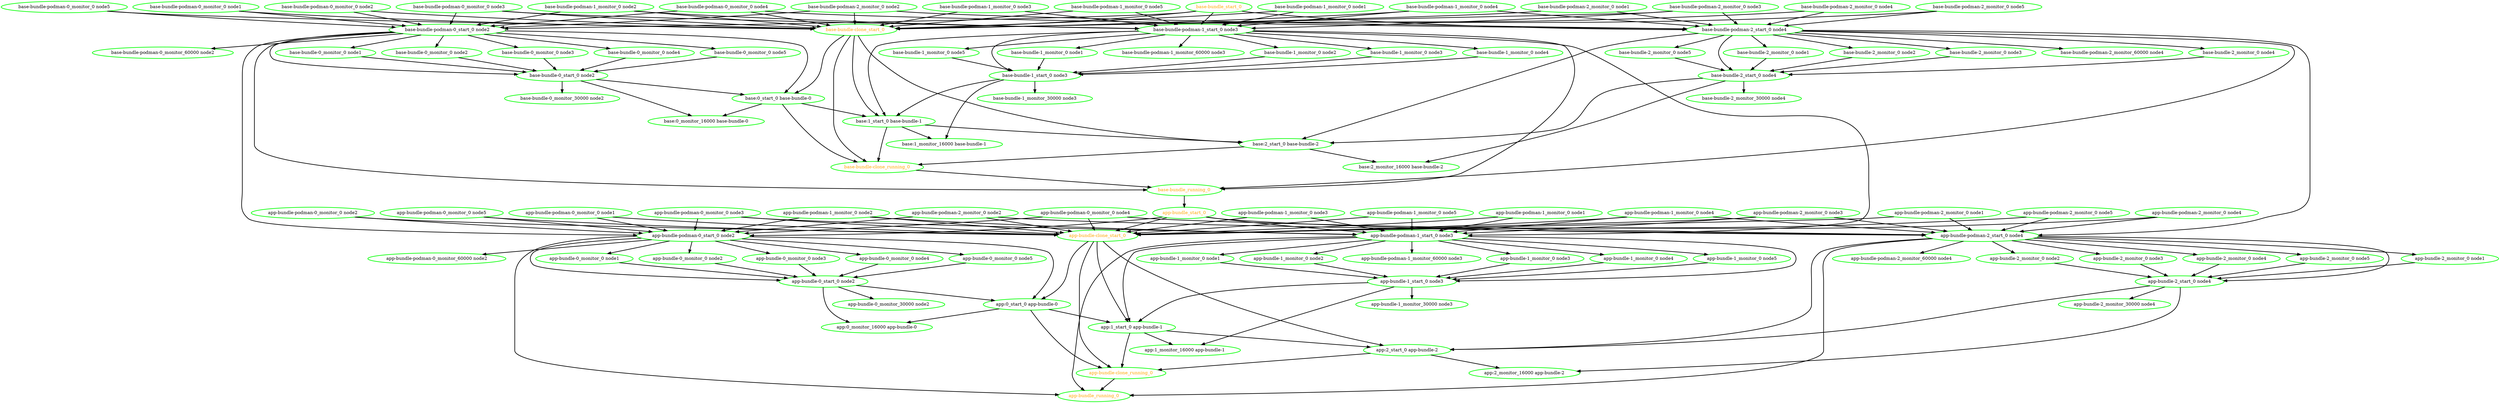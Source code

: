  digraph "g" {
"app-bundle-0_monitor_0 node1" -> "app-bundle-0_start_0 node2" [ style = bold]
"app-bundle-0_monitor_0 node1" [ style=bold color="green" fontcolor="black"]
"app-bundle-0_monitor_0 node2" -> "app-bundle-0_start_0 node2" [ style = bold]
"app-bundle-0_monitor_0 node2" [ style=bold color="green" fontcolor="black"]
"app-bundle-0_monitor_0 node3" -> "app-bundle-0_start_0 node2" [ style = bold]
"app-bundle-0_monitor_0 node3" [ style=bold color="green" fontcolor="black"]
"app-bundle-0_monitor_0 node4" -> "app-bundle-0_start_0 node2" [ style = bold]
"app-bundle-0_monitor_0 node4" [ style=bold color="green" fontcolor="black"]
"app-bundle-0_monitor_0 node5" -> "app-bundle-0_start_0 node2" [ style = bold]
"app-bundle-0_monitor_0 node5" [ style=bold color="green" fontcolor="black"]
"app-bundle-0_monitor_30000 node2" [ style=bold color="green" fontcolor="black"]
"app-bundle-0_start_0 node2" -> "app-bundle-0_monitor_30000 node2" [ style = bold]
"app-bundle-0_start_0 node2" -> "app:0_monitor_16000 app-bundle-0" [ style = bold]
"app-bundle-0_start_0 node2" -> "app:0_start_0 app-bundle-0" [ style = bold]
"app-bundle-0_start_0 node2" [ style=bold color="green" fontcolor="black"]
"app-bundle-1_monitor_0 node1" -> "app-bundle-1_start_0 node3" [ style = bold]
"app-bundle-1_monitor_0 node1" [ style=bold color="green" fontcolor="black"]
"app-bundle-1_monitor_0 node2" -> "app-bundle-1_start_0 node3" [ style = bold]
"app-bundle-1_monitor_0 node2" [ style=bold color="green" fontcolor="black"]
"app-bundle-1_monitor_0 node3" -> "app-bundle-1_start_0 node3" [ style = bold]
"app-bundle-1_monitor_0 node3" [ style=bold color="green" fontcolor="black"]
"app-bundle-1_monitor_0 node4" -> "app-bundle-1_start_0 node3" [ style = bold]
"app-bundle-1_monitor_0 node4" [ style=bold color="green" fontcolor="black"]
"app-bundle-1_monitor_0 node5" -> "app-bundle-1_start_0 node3" [ style = bold]
"app-bundle-1_monitor_0 node5" [ style=bold color="green" fontcolor="black"]
"app-bundle-1_monitor_30000 node3" [ style=bold color="green" fontcolor="black"]
"app-bundle-1_start_0 node3" -> "app-bundle-1_monitor_30000 node3" [ style = bold]
"app-bundle-1_start_0 node3" -> "app:1_monitor_16000 app-bundle-1" [ style = bold]
"app-bundle-1_start_0 node3" -> "app:1_start_0 app-bundle-1" [ style = bold]
"app-bundle-1_start_0 node3" [ style=bold color="green" fontcolor="black"]
"app-bundle-2_monitor_0 node1" -> "app-bundle-2_start_0 node4" [ style = bold]
"app-bundle-2_monitor_0 node1" [ style=bold color="green" fontcolor="black"]
"app-bundle-2_monitor_0 node2" -> "app-bundle-2_start_0 node4" [ style = bold]
"app-bundle-2_monitor_0 node2" [ style=bold color="green" fontcolor="black"]
"app-bundle-2_monitor_0 node3" -> "app-bundle-2_start_0 node4" [ style = bold]
"app-bundle-2_monitor_0 node3" [ style=bold color="green" fontcolor="black"]
"app-bundle-2_monitor_0 node4" -> "app-bundle-2_start_0 node4" [ style = bold]
"app-bundle-2_monitor_0 node4" [ style=bold color="green" fontcolor="black"]
"app-bundle-2_monitor_0 node5" -> "app-bundle-2_start_0 node4" [ style = bold]
"app-bundle-2_monitor_0 node5" [ style=bold color="green" fontcolor="black"]
"app-bundle-2_monitor_30000 node4" [ style=bold color="green" fontcolor="black"]
"app-bundle-2_start_0 node4" -> "app-bundle-2_monitor_30000 node4" [ style = bold]
"app-bundle-2_start_0 node4" -> "app:2_monitor_16000 app-bundle-2" [ style = bold]
"app-bundle-2_start_0 node4" -> "app:2_start_0 app-bundle-2" [ style = bold]
"app-bundle-2_start_0 node4" [ style=bold color="green" fontcolor="black"]
"app-bundle-clone_running_0" -> "app-bundle_running_0" [ style = bold]
"app-bundle-clone_running_0" [ style=bold color="green" fontcolor="orange"]
"app-bundle-clone_start_0" -> "app-bundle-clone_running_0" [ style = bold]
"app-bundle-clone_start_0" -> "app:0_start_0 app-bundle-0" [ style = bold]
"app-bundle-clone_start_0" -> "app:1_start_0 app-bundle-1" [ style = bold]
"app-bundle-clone_start_0" -> "app:2_start_0 app-bundle-2" [ style = bold]
"app-bundle-clone_start_0" [ style=bold color="green" fontcolor="orange"]
"app-bundle-podman-0_monitor_0 node1" -> "app-bundle-clone_start_0" [ style = bold]
"app-bundle-podman-0_monitor_0 node1" -> "app-bundle-podman-0_start_0 node2" [ style = bold]
"app-bundle-podman-0_monitor_0 node1" [ style=bold color="green" fontcolor="black"]
"app-bundle-podman-0_monitor_0 node2" -> "app-bundle-clone_start_0" [ style = bold]
"app-bundle-podman-0_monitor_0 node2" -> "app-bundle-podman-0_start_0 node2" [ style = bold]
"app-bundle-podman-0_monitor_0 node2" [ style=bold color="green" fontcolor="black"]
"app-bundle-podman-0_monitor_0 node3" -> "app-bundle-clone_start_0" [ style = bold]
"app-bundle-podman-0_monitor_0 node3" -> "app-bundle-podman-0_start_0 node2" [ style = bold]
"app-bundle-podman-0_monitor_0 node3" -> "app-bundle-podman-1_start_0 node3" [ style = bold]
"app-bundle-podman-0_monitor_0 node3" [ style=bold color="green" fontcolor="black"]
"app-bundle-podman-0_monitor_0 node4" -> "app-bundle-clone_start_0" [ style = bold]
"app-bundle-podman-0_monitor_0 node4" -> "app-bundle-podman-0_start_0 node2" [ style = bold]
"app-bundle-podman-0_monitor_0 node4" -> "app-bundle-podman-2_start_0 node4" [ style = bold]
"app-bundle-podman-0_monitor_0 node4" [ style=bold color="green" fontcolor="black"]
"app-bundle-podman-0_monitor_0 node5" -> "app-bundle-clone_start_0" [ style = bold]
"app-bundle-podman-0_monitor_0 node5" -> "app-bundle-podman-0_start_0 node2" [ style = bold]
"app-bundle-podman-0_monitor_0 node5" [ style=bold color="green" fontcolor="black"]
"app-bundle-podman-0_monitor_60000 node2" [ style=bold color="green" fontcolor="black"]
"app-bundle-podman-0_start_0 node2" -> "app-bundle-0_monitor_0 node1" [ style = bold]
"app-bundle-podman-0_start_0 node2" -> "app-bundle-0_monitor_0 node2" [ style = bold]
"app-bundle-podman-0_start_0 node2" -> "app-bundle-0_monitor_0 node3" [ style = bold]
"app-bundle-podman-0_start_0 node2" -> "app-bundle-0_monitor_0 node4" [ style = bold]
"app-bundle-podman-0_start_0 node2" -> "app-bundle-0_monitor_0 node5" [ style = bold]
"app-bundle-podman-0_start_0 node2" -> "app-bundle-0_start_0 node2" [ style = bold]
"app-bundle-podman-0_start_0 node2" -> "app-bundle-podman-0_monitor_60000 node2" [ style = bold]
"app-bundle-podman-0_start_0 node2" -> "app-bundle_running_0" [ style = bold]
"app-bundle-podman-0_start_0 node2" -> "app:0_start_0 app-bundle-0" [ style = bold]
"app-bundle-podman-0_start_0 node2" [ style=bold color="green" fontcolor="black"]
"app-bundle-podman-1_monitor_0 node1" -> "app-bundle-clone_start_0" [ style = bold]
"app-bundle-podman-1_monitor_0 node1" -> "app-bundle-podman-1_start_0 node3" [ style = bold]
"app-bundle-podman-1_monitor_0 node1" [ style=bold color="green" fontcolor="black"]
"app-bundle-podman-1_monitor_0 node2" -> "app-bundle-clone_start_0" [ style = bold]
"app-bundle-podman-1_monitor_0 node2" -> "app-bundle-podman-0_start_0 node2" [ style = bold]
"app-bundle-podman-1_monitor_0 node2" -> "app-bundle-podman-1_start_0 node3" [ style = bold]
"app-bundle-podman-1_monitor_0 node2" [ style=bold color="green" fontcolor="black"]
"app-bundle-podman-1_monitor_0 node3" -> "app-bundle-clone_start_0" [ style = bold]
"app-bundle-podman-1_monitor_0 node3" -> "app-bundle-podman-1_start_0 node3" [ style = bold]
"app-bundle-podman-1_monitor_0 node3" [ style=bold color="green" fontcolor="black"]
"app-bundle-podman-1_monitor_0 node4" -> "app-bundle-clone_start_0" [ style = bold]
"app-bundle-podman-1_monitor_0 node4" -> "app-bundle-podman-1_start_0 node3" [ style = bold]
"app-bundle-podman-1_monitor_0 node4" -> "app-bundle-podman-2_start_0 node4" [ style = bold]
"app-bundle-podman-1_monitor_0 node4" [ style=bold color="green" fontcolor="black"]
"app-bundle-podman-1_monitor_0 node5" -> "app-bundle-clone_start_0" [ style = bold]
"app-bundle-podman-1_monitor_0 node5" -> "app-bundle-podman-1_start_0 node3" [ style = bold]
"app-bundle-podman-1_monitor_0 node5" [ style=bold color="green" fontcolor="black"]
"app-bundle-podman-1_monitor_60000 node3" [ style=bold color="green" fontcolor="black"]
"app-bundle-podman-1_start_0 node3" -> "app-bundle-1_monitor_0 node1" [ style = bold]
"app-bundle-podman-1_start_0 node3" -> "app-bundle-1_monitor_0 node2" [ style = bold]
"app-bundle-podman-1_start_0 node3" -> "app-bundle-1_monitor_0 node3" [ style = bold]
"app-bundle-podman-1_start_0 node3" -> "app-bundle-1_monitor_0 node4" [ style = bold]
"app-bundle-podman-1_start_0 node3" -> "app-bundle-1_monitor_0 node5" [ style = bold]
"app-bundle-podman-1_start_0 node3" -> "app-bundle-1_start_0 node3" [ style = bold]
"app-bundle-podman-1_start_0 node3" -> "app-bundle-podman-1_monitor_60000 node3" [ style = bold]
"app-bundle-podman-1_start_0 node3" -> "app-bundle_running_0" [ style = bold]
"app-bundle-podman-1_start_0 node3" -> "app:1_start_0 app-bundle-1" [ style = bold]
"app-bundle-podman-1_start_0 node3" [ style=bold color="green" fontcolor="black"]
"app-bundle-podman-2_monitor_0 node1" -> "app-bundle-clone_start_0" [ style = bold]
"app-bundle-podman-2_monitor_0 node1" -> "app-bundle-podman-2_start_0 node4" [ style = bold]
"app-bundle-podman-2_monitor_0 node1" [ style=bold color="green" fontcolor="black"]
"app-bundle-podman-2_monitor_0 node2" -> "app-bundle-clone_start_0" [ style = bold]
"app-bundle-podman-2_monitor_0 node2" -> "app-bundle-podman-0_start_0 node2" [ style = bold]
"app-bundle-podman-2_monitor_0 node2" -> "app-bundle-podman-2_start_0 node4" [ style = bold]
"app-bundle-podman-2_monitor_0 node2" [ style=bold color="green" fontcolor="black"]
"app-bundle-podman-2_monitor_0 node3" -> "app-bundle-clone_start_0" [ style = bold]
"app-bundle-podman-2_monitor_0 node3" -> "app-bundle-podman-1_start_0 node3" [ style = bold]
"app-bundle-podman-2_monitor_0 node3" -> "app-bundle-podman-2_start_0 node4" [ style = bold]
"app-bundle-podman-2_monitor_0 node3" [ style=bold color="green" fontcolor="black"]
"app-bundle-podman-2_monitor_0 node4" -> "app-bundle-clone_start_0" [ style = bold]
"app-bundle-podman-2_monitor_0 node4" -> "app-bundle-podman-2_start_0 node4" [ style = bold]
"app-bundle-podman-2_monitor_0 node4" [ style=bold color="green" fontcolor="black"]
"app-bundle-podman-2_monitor_0 node5" -> "app-bundle-clone_start_0" [ style = bold]
"app-bundle-podman-2_monitor_0 node5" -> "app-bundle-podman-2_start_0 node4" [ style = bold]
"app-bundle-podman-2_monitor_0 node5" [ style=bold color="green" fontcolor="black"]
"app-bundle-podman-2_monitor_60000 node4" [ style=bold color="green" fontcolor="black"]
"app-bundle-podman-2_start_0 node4" -> "app-bundle-2_monitor_0 node1" [ style = bold]
"app-bundle-podman-2_start_0 node4" -> "app-bundle-2_monitor_0 node2" [ style = bold]
"app-bundle-podman-2_start_0 node4" -> "app-bundle-2_monitor_0 node3" [ style = bold]
"app-bundle-podman-2_start_0 node4" -> "app-bundle-2_monitor_0 node4" [ style = bold]
"app-bundle-podman-2_start_0 node4" -> "app-bundle-2_monitor_0 node5" [ style = bold]
"app-bundle-podman-2_start_0 node4" -> "app-bundle-2_start_0 node4" [ style = bold]
"app-bundle-podman-2_start_0 node4" -> "app-bundle-podman-2_monitor_60000 node4" [ style = bold]
"app-bundle-podman-2_start_0 node4" -> "app-bundle_running_0" [ style = bold]
"app-bundle-podman-2_start_0 node4" -> "app:2_start_0 app-bundle-2" [ style = bold]
"app-bundle-podman-2_start_0 node4" [ style=bold color="green" fontcolor="black"]
"app-bundle_running_0" [ style=bold color="green" fontcolor="orange"]
"app-bundle_start_0" -> "app-bundle-clone_start_0" [ style = bold]
"app-bundle_start_0" -> "app-bundle-podman-0_start_0 node2" [ style = bold]
"app-bundle_start_0" -> "app-bundle-podman-1_start_0 node3" [ style = bold]
"app-bundle_start_0" -> "app-bundle-podman-2_start_0 node4" [ style = bold]
"app-bundle_start_0" [ style=bold color="green" fontcolor="orange"]
"app:0_monitor_16000 app-bundle-0" [ style=bold color="green" fontcolor="black"]
"app:0_start_0 app-bundle-0" -> "app-bundle-clone_running_0" [ style = bold]
"app:0_start_0 app-bundle-0" -> "app:0_monitor_16000 app-bundle-0" [ style = bold]
"app:0_start_0 app-bundle-0" -> "app:1_start_0 app-bundle-1" [ style = bold]
"app:0_start_0 app-bundle-0" [ style=bold color="green" fontcolor="black"]
"app:1_monitor_16000 app-bundle-1" [ style=bold color="green" fontcolor="black"]
"app:1_start_0 app-bundle-1" -> "app-bundle-clone_running_0" [ style = bold]
"app:1_start_0 app-bundle-1" -> "app:1_monitor_16000 app-bundle-1" [ style = bold]
"app:1_start_0 app-bundle-1" -> "app:2_start_0 app-bundle-2" [ style = bold]
"app:1_start_0 app-bundle-1" [ style=bold color="green" fontcolor="black"]
"app:2_monitor_16000 app-bundle-2" [ style=bold color="green" fontcolor="black"]
"app:2_start_0 app-bundle-2" -> "app-bundle-clone_running_0" [ style = bold]
"app:2_start_0 app-bundle-2" -> "app:2_monitor_16000 app-bundle-2" [ style = bold]
"app:2_start_0 app-bundle-2" [ style=bold color="green" fontcolor="black"]
"base-bundle-0_monitor_0 node1" -> "base-bundle-0_start_0 node2" [ style = bold]
"base-bundle-0_monitor_0 node1" [ style=bold color="green" fontcolor="black"]
"base-bundle-0_monitor_0 node2" -> "base-bundle-0_start_0 node2" [ style = bold]
"base-bundle-0_monitor_0 node2" [ style=bold color="green" fontcolor="black"]
"base-bundle-0_monitor_0 node3" -> "base-bundle-0_start_0 node2" [ style = bold]
"base-bundle-0_monitor_0 node3" [ style=bold color="green" fontcolor="black"]
"base-bundle-0_monitor_0 node4" -> "base-bundle-0_start_0 node2" [ style = bold]
"base-bundle-0_monitor_0 node4" [ style=bold color="green" fontcolor="black"]
"base-bundle-0_monitor_0 node5" -> "base-bundle-0_start_0 node2" [ style = bold]
"base-bundle-0_monitor_0 node5" [ style=bold color="green" fontcolor="black"]
"base-bundle-0_monitor_30000 node2" [ style=bold color="green" fontcolor="black"]
"base-bundle-0_start_0 node2" -> "base-bundle-0_monitor_30000 node2" [ style = bold]
"base-bundle-0_start_0 node2" -> "base:0_monitor_16000 base-bundle-0" [ style = bold]
"base-bundle-0_start_0 node2" -> "base:0_start_0 base-bundle-0" [ style = bold]
"base-bundle-0_start_0 node2" [ style=bold color="green" fontcolor="black"]
"base-bundle-1_monitor_0 node1" -> "base-bundle-1_start_0 node3" [ style = bold]
"base-bundle-1_monitor_0 node1" [ style=bold color="green" fontcolor="black"]
"base-bundle-1_monitor_0 node2" -> "base-bundle-1_start_0 node3" [ style = bold]
"base-bundle-1_monitor_0 node2" [ style=bold color="green" fontcolor="black"]
"base-bundle-1_monitor_0 node3" -> "base-bundle-1_start_0 node3" [ style = bold]
"base-bundle-1_monitor_0 node3" [ style=bold color="green" fontcolor="black"]
"base-bundle-1_monitor_0 node4" -> "base-bundle-1_start_0 node3" [ style = bold]
"base-bundle-1_monitor_0 node4" [ style=bold color="green" fontcolor="black"]
"base-bundle-1_monitor_0 node5" -> "base-bundle-1_start_0 node3" [ style = bold]
"base-bundle-1_monitor_0 node5" [ style=bold color="green" fontcolor="black"]
"base-bundle-1_monitor_30000 node3" [ style=bold color="green" fontcolor="black"]
"base-bundle-1_start_0 node3" -> "base-bundle-1_monitor_30000 node3" [ style = bold]
"base-bundle-1_start_0 node3" -> "base:1_monitor_16000 base-bundle-1" [ style = bold]
"base-bundle-1_start_0 node3" -> "base:1_start_0 base-bundle-1" [ style = bold]
"base-bundle-1_start_0 node3" [ style=bold color="green" fontcolor="black"]
"base-bundle-2_monitor_0 node1" -> "base-bundle-2_start_0 node4" [ style = bold]
"base-bundle-2_monitor_0 node1" [ style=bold color="green" fontcolor="black"]
"base-bundle-2_monitor_0 node2" -> "base-bundle-2_start_0 node4" [ style = bold]
"base-bundle-2_monitor_0 node2" [ style=bold color="green" fontcolor="black"]
"base-bundle-2_monitor_0 node3" -> "base-bundle-2_start_0 node4" [ style = bold]
"base-bundle-2_monitor_0 node3" [ style=bold color="green" fontcolor="black"]
"base-bundle-2_monitor_0 node4" -> "base-bundle-2_start_0 node4" [ style = bold]
"base-bundle-2_monitor_0 node4" [ style=bold color="green" fontcolor="black"]
"base-bundle-2_monitor_0 node5" -> "base-bundle-2_start_0 node4" [ style = bold]
"base-bundle-2_monitor_0 node5" [ style=bold color="green" fontcolor="black"]
"base-bundle-2_monitor_30000 node4" [ style=bold color="green" fontcolor="black"]
"base-bundle-2_start_0 node4" -> "base-bundle-2_monitor_30000 node4" [ style = bold]
"base-bundle-2_start_0 node4" -> "base:2_monitor_16000 base-bundle-2" [ style = bold]
"base-bundle-2_start_0 node4" -> "base:2_start_0 base-bundle-2" [ style = bold]
"base-bundle-2_start_0 node4" [ style=bold color="green" fontcolor="black"]
"base-bundle-clone_running_0" -> "base-bundle_running_0" [ style = bold]
"base-bundle-clone_running_0" [ style=bold color="green" fontcolor="orange"]
"base-bundle-clone_start_0" -> "base-bundle-clone_running_0" [ style = bold]
"base-bundle-clone_start_0" -> "base:0_start_0 base-bundle-0" [ style = bold]
"base-bundle-clone_start_0" -> "base:1_start_0 base-bundle-1" [ style = bold]
"base-bundle-clone_start_0" -> "base:2_start_0 base-bundle-2" [ style = bold]
"base-bundle-clone_start_0" [ style=bold color="green" fontcolor="orange"]
"base-bundle-podman-0_monitor_0 node1" -> "base-bundle-clone_start_0" [ style = bold]
"base-bundle-podman-0_monitor_0 node1" -> "base-bundle-podman-0_start_0 node2" [ style = bold]
"base-bundle-podman-0_monitor_0 node1" [ style=bold color="green" fontcolor="black"]
"base-bundle-podman-0_monitor_0 node2" -> "base-bundle-clone_start_0" [ style = bold]
"base-bundle-podman-0_monitor_0 node2" -> "base-bundle-podman-0_start_0 node2" [ style = bold]
"base-bundle-podman-0_monitor_0 node2" [ style=bold color="green" fontcolor="black"]
"base-bundle-podman-0_monitor_0 node3" -> "base-bundle-clone_start_0" [ style = bold]
"base-bundle-podman-0_monitor_0 node3" -> "base-bundle-podman-0_start_0 node2" [ style = bold]
"base-bundle-podman-0_monitor_0 node3" -> "base-bundle-podman-1_start_0 node3" [ style = bold]
"base-bundle-podman-0_monitor_0 node3" [ style=bold color="green" fontcolor="black"]
"base-bundle-podman-0_monitor_0 node4" -> "base-bundle-clone_start_0" [ style = bold]
"base-bundle-podman-0_monitor_0 node4" -> "base-bundle-podman-0_start_0 node2" [ style = bold]
"base-bundle-podman-0_monitor_0 node4" -> "base-bundle-podman-2_start_0 node4" [ style = bold]
"base-bundle-podman-0_monitor_0 node4" [ style=bold color="green" fontcolor="black"]
"base-bundle-podman-0_monitor_0 node5" -> "base-bundle-clone_start_0" [ style = bold]
"base-bundle-podman-0_monitor_0 node5" -> "base-bundle-podman-0_start_0 node2" [ style = bold]
"base-bundle-podman-0_monitor_0 node5" [ style=bold color="green" fontcolor="black"]
"base-bundle-podman-0_monitor_60000 node2" [ style=bold color="green" fontcolor="black"]
"base-bundle-podman-0_start_0 node2" -> "app-bundle-podman-0_start_0 node2" [ style = bold]
"base-bundle-podman-0_start_0 node2" -> "base-bundle-0_monitor_0 node1" [ style = bold]
"base-bundle-podman-0_start_0 node2" -> "base-bundle-0_monitor_0 node2" [ style = bold]
"base-bundle-podman-0_start_0 node2" -> "base-bundle-0_monitor_0 node3" [ style = bold]
"base-bundle-podman-0_start_0 node2" -> "base-bundle-0_monitor_0 node4" [ style = bold]
"base-bundle-podman-0_start_0 node2" -> "base-bundle-0_monitor_0 node5" [ style = bold]
"base-bundle-podman-0_start_0 node2" -> "base-bundle-0_start_0 node2" [ style = bold]
"base-bundle-podman-0_start_0 node2" -> "base-bundle-podman-0_monitor_60000 node2" [ style = bold]
"base-bundle-podman-0_start_0 node2" -> "base-bundle_running_0" [ style = bold]
"base-bundle-podman-0_start_0 node2" -> "base:0_start_0 base-bundle-0" [ style = bold]
"base-bundle-podman-0_start_0 node2" [ style=bold color="green" fontcolor="black"]
"base-bundle-podman-1_monitor_0 node1" -> "base-bundle-clone_start_0" [ style = bold]
"base-bundle-podman-1_monitor_0 node1" -> "base-bundle-podman-1_start_0 node3" [ style = bold]
"base-bundle-podman-1_monitor_0 node1" [ style=bold color="green" fontcolor="black"]
"base-bundle-podman-1_monitor_0 node2" -> "base-bundle-clone_start_0" [ style = bold]
"base-bundle-podman-1_monitor_0 node2" -> "base-bundle-podman-0_start_0 node2" [ style = bold]
"base-bundle-podman-1_monitor_0 node2" -> "base-bundle-podman-1_start_0 node3" [ style = bold]
"base-bundle-podman-1_monitor_0 node2" [ style=bold color="green" fontcolor="black"]
"base-bundle-podman-1_monitor_0 node3" -> "base-bundle-clone_start_0" [ style = bold]
"base-bundle-podman-1_monitor_0 node3" -> "base-bundle-podman-1_start_0 node3" [ style = bold]
"base-bundle-podman-1_monitor_0 node3" [ style=bold color="green" fontcolor="black"]
"base-bundle-podman-1_monitor_0 node4" -> "base-bundle-clone_start_0" [ style = bold]
"base-bundle-podman-1_monitor_0 node4" -> "base-bundle-podman-1_start_0 node3" [ style = bold]
"base-bundle-podman-1_monitor_0 node4" -> "base-bundle-podman-2_start_0 node4" [ style = bold]
"base-bundle-podman-1_monitor_0 node4" [ style=bold color="green" fontcolor="black"]
"base-bundle-podman-1_monitor_0 node5" -> "base-bundle-clone_start_0" [ style = bold]
"base-bundle-podman-1_monitor_0 node5" -> "base-bundle-podman-1_start_0 node3" [ style = bold]
"base-bundle-podman-1_monitor_0 node5" [ style=bold color="green" fontcolor="black"]
"base-bundle-podman-1_monitor_60000 node3" [ style=bold color="green" fontcolor="black"]
"base-bundle-podman-1_start_0 node3" -> "app-bundle-podman-1_start_0 node3" [ style = bold]
"base-bundle-podman-1_start_0 node3" -> "base-bundle-1_monitor_0 node1" [ style = bold]
"base-bundle-podman-1_start_0 node3" -> "base-bundle-1_monitor_0 node2" [ style = bold]
"base-bundle-podman-1_start_0 node3" -> "base-bundle-1_monitor_0 node3" [ style = bold]
"base-bundle-podman-1_start_0 node3" -> "base-bundle-1_monitor_0 node4" [ style = bold]
"base-bundle-podman-1_start_0 node3" -> "base-bundle-1_monitor_0 node5" [ style = bold]
"base-bundle-podman-1_start_0 node3" -> "base-bundle-1_start_0 node3" [ style = bold]
"base-bundle-podman-1_start_0 node3" -> "base-bundle-podman-1_monitor_60000 node3" [ style = bold]
"base-bundle-podman-1_start_0 node3" -> "base-bundle_running_0" [ style = bold]
"base-bundle-podman-1_start_0 node3" -> "base:1_start_0 base-bundle-1" [ style = bold]
"base-bundle-podman-1_start_0 node3" [ style=bold color="green" fontcolor="black"]
"base-bundle-podman-2_monitor_0 node1" -> "base-bundle-clone_start_0" [ style = bold]
"base-bundle-podman-2_monitor_0 node1" -> "base-bundle-podman-2_start_0 node4" [ style = bold]
"base-bundle-podman-2_monitor_0 node1" [ style=bold color="green" fontcolor="black"]
"base-bundle-podman-2_monitor_0 node2" -> "base-bundle-clone_start_0" [ style = bold]
"base-bundle-podman-2_monitor_0 node2" -> "base-bundle-podman-0_start_0 node2" [ style = bold]
"base-bundle-podman-2_monitor_0 node2" -> "base-bundle-podman-2_start_0 node4" [ style = bold]
"base-bundle-podman-2_monitor_0 node2" [ style=bold color="green" fontcolor="black"]
"base-bundle-podman-2_monitor_0 node3" -> "base-bundle-clone_start_0" [ style = bold]
"base-bundle-podman-2_monitor_0 node3" -> "base-bundle-podman-1_start_0 node3" [ style = bold]
"base-bundle-podman-2_monitor_0 node3" -> "base-bundle-podman-2_start_0 node4" [ style = bold]
"base-bundle-podman-2_monitor_0 node3" [ style=bold color="green" fontcolor="black"]
"base-bundle-podman-2_monitor_0 node4" -> "base-bundle-clone_start_0" [ style = bold]
"base-bundle-podman-2_monitor_0 node4" -> "base-bundle-podman-2_start_0 node4" [ style = bold]
"base-bundle-podman-2_monitor_0 node4" [ style=bold color="green" fontcolor="black"]
"base-bundle-podman-2_monitor_0 node5" -> "base-bundle-clone_start_0" [ style = bold]
"base-bundle-podman-2_monitor_0 node5" -> "base-bundle-podman-2_start_0 node4" [ style = bold]
"base-bundle-podman-2_monitor_0 node5" [ style=bold color="green" fontcolor="black"]
"base-bundle-podman-2_monitor_60000 node4" [ style=bold color="green" fontcolor="black"]
"base-bundle-podman-2_start_0 node4" -> "app-bundle-podman-2_start_0 node4" [ style = bold]
"base-bundle-podman-2_start_0 node4" -> "base-bundle-2_monitor_0 node1" [ style = bold]
"base-bundle-podman-2_start_0 node4" -> "base-bundle-2_monitor_0 node2" [ style = bold]
"base-bundle-podman-2_start_0 node4" -> "base-bundle-2_monitor_0 node3" [ style = bold]
"base-bundle-podman-2_start_0 node4" -> "base-bundle-2_monitor_0 node4" [ style = bold]
"base-bundle-podman-2_start_0 node4" -> "base-bundle-2_monitor_0 node5" [ style = bold]
"base-bundle-podman-2_start_0 node4" -> "base-bundle-2_start_0 node4" [ style = bold]
"base-bundle-podman-2_start_0 node4" -> "base-bundle-podman-2_monitor_60000 node4" [ style = bold]
"base-bundle-podman-2_start_0 node4" -> "base-bundle_running_0" [ style = bold]
"base-bundle-podman-2_start_0 node4" -> "base:2_start_0 base-bundle-2" [ style = bold]
"base-bundle-podman-2_start_0 node4" [ style=bold color="green" fontcolor="black"]
"base-bundle_running_0" -> "app-bundle_start_0" [ style = bold]
"base-bundle_running_0" [ style=bold color="green" fontcolor="orange"]
"base-bundle_start_0" -> "base-bundle-clone_start_0" [ style = bold]
"base-bundle_start_0" -> "base-bundle-podman-0_start_0 node2" [ style = bold]
"base-bundle_start_0" -> "base-bundle-podman-1_start_0 node3" [ style = bold]
"base-bundle_start_0" -> "base-bundle-podman-2_start_0 node4" [ style = bold]
"base-bundle_start_0" [ style=bold color="green" fontcolor="orange"]
"base:0_monitor_16000 base-bundle-0" [ style=bold color="green" fontcolor="black"]
"base:0_start_0 base-bundle-0" -> "base-bundle-clone_running_0" [ style = bold]
"base:0_start_0 base-bundle-0" -> "base:0_monitor_16000 base-bundle-0" [ style = bold]
"base:0_start_0 base-bundle-0" -> "base:1_start_0 base-bundle-1" [ style = bold]
"base:0_start_0 base-bundle-0" [ style=bold color="green" fontcolor="black"]
"base:1_monitor_16000 base-bundle-1" [ style=bold color="green" fontcolor="black"]
"base:1_start_0 base-bundle-1" -> "base-bundle-clone_running_0" [ style = bold]
"base:1_start_0 base-bundle-1" -> "base:1_monitor_16000 base-bundle-1" [ style = bold]
"base:1_start_0 base-bundle-1" -> "base:2_start_0 base-bundle-2" [ style = bold]
"base:1_start_0 base-bundle-1" [ style=bold color="green" fontcolor="black"]
"base:2_monitor_16000 base-bundle-2" [ style=bold color="green" fontcolor="black"]
"base:2_start_0 base-bundle-2" -> "base-bundle-clone_running_0" [ style = bold]
"base:2_start_0 base-bundle-2" -> "base:2_monitor_16000 base-bundle-2" [ style = bold]
"base:2_start_0 base-bundle-2" [ style=bold color="green" fontcolor="black"]
}
